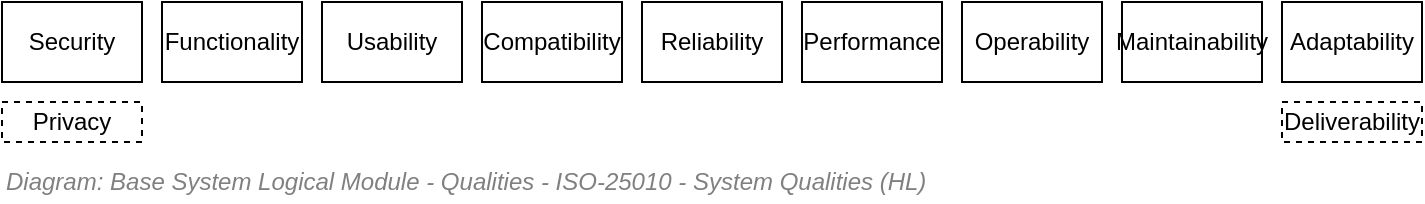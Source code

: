 <mxfile compressed="false" version="20.0.4" type="google">
  <diagram id="60zt68_kk0YU7rUePfeY" name="Qualities/ISO-25010 (Simplified)">
    <mxGraphModel grid="1" page="1" gridSize="10" guides="1" tooltips="1" connect="1" arrows="1" fold="1" pageScale="1" pageWidth="827" pageHeight="1169" math="0" shadow="0">
      <root>
        <mxCell id="CgJmtz2ALnG6jjY1v_Hd-0" />
        <mxCell id="5fHpl-Bypw9vZkIMbQuM-11" value="Archimate" style="" visible="0" parent="CgJmtz2ALnG6jjY1v_Hd-0" />
        <mxCell id="5fHpl-Bypw9vZkIMbQuM-10" value="Security" style="html=1;outlineConnect=0;whiteSpace=wrap;fillColor=#CCCCFF;strokeColor=#000000;shape=mxgraph.archimate3.application;appType=assess;archiType=oct;dashed=1;fontSize=10;" vertex="1" parent="5fHpl-Bypw9vZkIMbQuM-11">
          <mxGeometry x="40" y="119.857" width="80" height="40" as="geometry" />
        </mxCell>
        <mxCell id="5fHpl-Bypw9vZkIMbQuM-12" value="Privacy" style="html=1;outlineConnect=0;whiteSpace=wrap;fillColor=#CCCCFF;strokeColor=#000000;shape=mxgraph.archimate3.application;appType=assess;archiType=oct;dashed=1;fontSize=10;" vertex="1" parent="5fHpl-Bypw9vZkIMbQuM-11">
          <mxGeometry x="160" y="119.857" width="80" height="40" as="geometry" />
        </mxCell>
        <mxCell id="5fHpl-Bypw9vZkIMbQuM-13" value="Functionality" style="html=1;outlineConnect=0;whiteSpace=wrap;fillColor=#CCCCFF;strokeColor=#000000;shape=mxgraph.archimate3.application;appType=assess;archiType=oct;dashed=1;fontSize=10;" vertex="1" parent="5fHpl-Bypw9vZkIMbQuM-11">
          <mxGeometry x="280" y="119.857" width="80" height="40" as="geometry" />
        </mxCell>
        <mxCell id="5fHpl-Bypw9vZkIMbQuM-15" value="Usability" style="html=1;outlineConnect=0;whiteSpace=wrap;fillColor=#CCCCFF;strokeColor=#000000;shape=mxgraph.archimate3.application;appType=assess;archiType=oct;dashed=1;fontSize=10;" vertex="1" parent="5fHpl-Bypw9vZkIMbQuM-11">
          <mxGeometry x="40" y="199.857" width="80" height="40" as="geometry" />
        </mxCell>
        <mxCell id="5fHpl-Bypw9vZkIMbQuM-16" value="Compatibility" style="html=1;outlineConnect=0;whiteSpace=wrap;fillColor=#CCCCFF;strokeColor=#000000;shape=mxgraph.archimate3.application;appType=assess;archiType=oct;dashed=1;fontSize=10;" vertex="1" parent="5fHpl-Bypw9vZkIMbQuM-11">
          <mxGeometry x="160" y="199.857" width="80" height="40" as="geometry" />
        </mxCell>
        <mxCell id="5fHpl-Bypw9vZkIMbQuM-17" value="Reliability" style="html=1;outlineConnect=0;whiteSpace=wrap;fillColor=#CCCCFF;strokeColor=#000000;shape=mxgraph.archimate3.application;appType=assess;archiType=oct;dashed=1;fontSize=10;" vertex="1" parent="5fHpl-Bypw9vZkIMbQuM-11">
          <mxGeometry x="280" y="199.857" width="80" height="40" as="geometry" />
        </mxCell>
        <mxCell id="5fHpl-Bypw9vZkIMbQuM-18" value="Performance" style="html=1;outlineConnect=0;whiteSpace=wrap;fillColor=#CCCCFF;strokeColor=#000000;shape=mxgraph.archimate3.application;appType=assess;archiType=oct;dashed=1;fontSize=10;" vertex="1" parent="5fHpl-Bypw9vZkIMbQuM-11">
          <mxGeometry x="40" y="279.757" width="80" height="40" as="geometry" />
        </mxCell>
        <mxCell id="5fHpl-Bypw9vZkIMbQuM-19" value="Maintainability" style="html=1;outlineConnect=0;whiteSpace=wrap;fillColor=#CCCCFF;strokeColor=#000000;shape=mxgraph.archimate3.application;appType=assess;archiType=oct;dashed=1;fontSize=10;" vertex="1" parent="5fHpl-Bypw9vZkIMbQuM-11">
          <mxGeometry x="160" y="279.757" width="80" height="40" as="geometry" />
        </mxCell>
        <mxCell id="5fHpl-Bypw9vZkIMbQuM-20" value="Operability" style="html=1;outlineConnect=0;whiteSpace=wrap;fillColor=#CCCCFF;strokeColor=#000000;shape=mxgraph.archimate3.application;appType=assess;archiType=oct;dashed=1;fontSize=10;" vertex="1" parent="5fHpl-Bypw9vZkIMbQuM-11">
          <mxGeometry x="280" y="279.757" width="80" height="40" as="geometry" />
        </mxCell>
        <mxCell id="t0Are_MnKheG6z_FIEnp-0" value="" style="rounded=0;whiteSpace=wrap;html=1;fontSize=10;align=left;container=1;collapsible=0;fontColor=#B3B3B3;strokeColor=#B3B3B3;" vertex="1" parent="5fHpl-Bypw9vZkIMbQuM-11">
          <mxGeometry x="440" y="140" width="240" height="50" as="geometry" />
        </mxCell>
        <mxCell id="t0Are_MnKheG6z_FIEnp-1" value="" style="whiteSpace=wrap;html=1;aspect=fixed;fillColor=#f5f5f5;strokeColor=#666666;fontSize=10;align=left;fontStyle=2;strokeWidth=1;fontColor=#333333;" vertex="1" parent="t0Are_MnKheG6z_FIEnp-0">
          <mxGeometry x="10.004" y="23.337" width="8.333" height="8.333" as="geometry" />
        </mxCell>
        <mxCell id="t0Are_MnKheG6z_FIEnp-2" value="&lt;font style=&quot;font-size: 9px&quot;&gt;Categories defined by CISQ as being Testable by Automation (within automated delivery pipelines).&lt;/font&gt;" style="text;html=1;strokeColor=none;fillColor=none;align=left;verticalAlign=middle;whiteSpace=wrap;rounded=0;fontSize=10;fontStyle=2;fontColor=#B3B3B3;spacing=0;" vertex="1" parent="t0Are_MnKheG6z_FIEnp-0">
          <mxGeometry x="26.59" y="16.67" width="213.41" height="33.33" as="geometry" />
        </mxCell>
        <mxCell id="t0Are_MnKheG6z_FIEnp-3" value="Legend" style="text;html=1;strokeColor=none;fillColor=none;align=center;verticalAlign=middle;whiteSpace=wrap;rounded=0;fontSize=10;fontStyle=5;fontColor=#B3B3B3;" vertex="1" parent="t0Are_MnKheG6z_FIEnp-0">
          <mxGeometry x="26.589" width="159.534" height="16.667" as="geometry" />
        </mxCell>
        <UserObject label="Src:&amp;nbsp;&lt;a href=&quot;https://www.it-cisq.org/cisq-supplements-isoiec-25000-series-with-automated-quality-characteristic-measures/&quot; style=&quot;font-size: 10px&quot;&gt;C&lt;/a&gt;ISQ" link="https://www.it-cisq.org/cisq-supplements-isoiec-25000-series-with-automated-quality-characteristic-measures/" id="t0Are_MnKheG6z_FIEnp-4">
          <mxCell style="text;whiteSpace=wrap;html=1;fontSize=10;" vertex="1" parent="5fHpl-Bypw9vZkIMbQuM-11">
            <mxGeometry x="630" y="190" width="50" height="20" as="geometry" />
          </mxCell>
        </UserObject>
        <mxCell id="CgJmtz2ALnG6jjY1v_Hd-2" value="Boxes" style="" parent="CgJmtz2ALnG6jjY1v_Hd-0" />
        <mxCell id="5fHpl-Bypw9vZkIMbQuM-0" value="Security" style="rounded=0;whiteSpace=wrap;html=1;shadow=0;glass=0;comic=0;strokeColor=#000000;fillColor=default;fontSize=12;align=center;" vertex="1" parent="CgJmtz2ALnG6jjY1v_Hd-2">
          <mxGeometry x="60.0" y="200" width="70" height="40" as="geometry" />
        </mxCell>
        <mxCell id="5fHpl-Bypw9vZkIMbQuM-2" value="Functionality" style="rounded=0;whiteSpace=wrap;html=1;shadow=0;glass=0;comic=0;fontSize=12;align=center;fillColor=default;" vertex="1" parent="CgJmtz2ALnG6jjY1v_Hd-2">
          <mxGeometry x="140.0" y="200" width="70" height="40" as="geometry" />
        </mxCell>
        <mxCell id="5fHpl-Bypw9vZkIMbQuM-3" value="Usability" style="rounded=0;whiteSpace=wrap;html=1;shadow=0;glass=0;comic=0;strokeColor=#000000;fillColor=default;fontSize=12;align=center;" vertex="1" parent="CgJmtz2ALnG6jjY1v_Hd-2">
          <mxGeometry x="220.0" y="200" width="70" height="40" as="geometry" />
        </mxCell>
        <mxCell id="5fHpl-Bypw9vZkIMbQuM-5" value="Compatibility" style="rounded=0;whiteSpace=wrap;html=1;shadow=0;glass=0;comic=0;fontSize=12;align=center;fillColor=default;" vertex="1" parent="CgJmtz2ALnG6jjY1v_Hd-2">
          <mxGeometry x="300.0" y="200" width="70" height="40" as="geometry" />
        </mxCell>
        <mxCell id="5fHpl-Bypw9vZkIMbQuM-6" value="Reliability" style="rounded=0;whiteSpace=wrap;html=1;shadow=0;glass=0;comic=0;strokeColor=#000000;fillColor=default;fontSize=12;align=center;" vertex="1" parent="CgJmtz2ALnG6jjY1v_Hd-2">
          <mxGeometry x="380.0" y="200" width="70" height="40" as="geometry" />
        </mxCell>
        <mxCell id="5fHpl-Bypw9vZkIMbQuM-7" value="Performance" style="rounded=0;whiteSpace=wrap;html=1;shadow=0;glass=0;comic=0;strokeColor=#000000;fillColor=default;fontSize=12;align=center;" vertex="1" parent="CgJmtz2ALnG6jjY1v_Hd-2">
          <mxGeometry x="460" y="200" width="70" height="40" as="geometry" />
        </mxCell>
        <mxCell id="5fHpl-Bypw9vZkIMbQuM-8" value="Maintainability" style="rounded=0;whiteSpace=wrap;html=1;shadow=0;glass=0;comic=0;fontSize=12;align=center;fillColor=default;" vertex="1" parent="CgJmtz2ALnG6jjY1v_Hd-2">
          <mxGeometry x="620.0" y="200" width="70" height="40" as="geometry" />
        </mxCell>
        <mxCell id="5fHpl-Bypw9vZkIMbQuM-9" value="Operability" style="rounded=0;whiteSpace=wrap;html=1;shadow=0;glass=0;comic=0;strokeColor=#000000;fillColor=default;fontSize=12;align=center;" vertex="1" parent="CgJmtz2ALnG6jjY1v_Hd-2">
          <mxGeometry x="540.0" y="200" width="70" height="40" as="geometry" />
        </mxCell>
        <mxCell id="pgPLecv-DNpRk6tUAaqm-0" value="Deliverability" style="rounded=0;whiteSpace=wrap;html=1;shadow=0;glass=0;comic=0;strokeColor=#000000;fillColor=default;fontSize=12;align=center;dashed=1;" vertex="1" parent="CgJmtz2ALnG6jjY1v_Hd-2">
          <mxGeometry x="700.0" y="250" width="70" height="20" as="geometry" />
        </mxCell>
        <mxCell id="pgPLecv-DNpRk6tUAaqm-1" value="Adaptability" style="rounded=0;whiteSpace=wrap;html=1;shadow=0;glass=0;comic=0;strokeColor=#000000;fillColor=default;fontSize=12;align=center;" vertex="1" parent="CgJmtz2ALnG6jjY1v_Hd-2">
          <mxGeometry x="700.0" y="200" width="70" height="40" as="geometry" />
        </mxCell>
        <mxCell id="pgPLecv-DNpRk6tUAaqm-2" value="Privacy" style="rounded=0;whiteSpace=wrap;html=1;shadow=0;glass=0;comic=0;strokeColor=#000000;fillColor=default;fontSize=12;align=center;dashed=1;" vertex="1" parent="CgJmtz2ALnG6jjY1v_Hd-2">
          <mxGeometry x="60.0" y="250" width="70" height="20" as="geometry" />
        </mxCell>
        <mxCell id="RJx68xWLgumv3G-H_gn8-1" value="Title/Diagram" parent="CgJmtz2ALnG6jjY1v_Hd-0" />
        <mxCell id="RJx68xWLgumv3G-H_gn8-2" value="&lt;font style=&quot;font-size: 12px ; font-weight: normal&quot;&gt;&lt;i&gt;Diagram: Base&amp;nbsp;&lt;/i&gt;&lt;i&gt;System&amp;nbsp;&lt;/i&gt;&lt;i&gt;Logical Module - Qualities - ISO-25010 - System Qualities (HL)&lt;/i&gt;&lt;/font&gt;" style="text;strokeColor=none;fillColor=none;html=1;fontSize=12;fontStyle=1;verticalAlign=middle;align=left;shadow=0;glass=0;comic=0;opacity=30;fontColor=#808080;" vertex="1" parent="RJx68xWLgumv3G-H_gn8-1">
          <mxGeometry x="60" y="280" width="520" height="20" as="geometry" />
        </mxCell>
        <mxCell id="RJx68xWLgumv3G-H_gn8-0" value="About" parent="CgJmtz2ALnG6jjY1v_Hd-0" />
      </root>
    </mxGraphModel>
  </diagram>
</mxfile>
